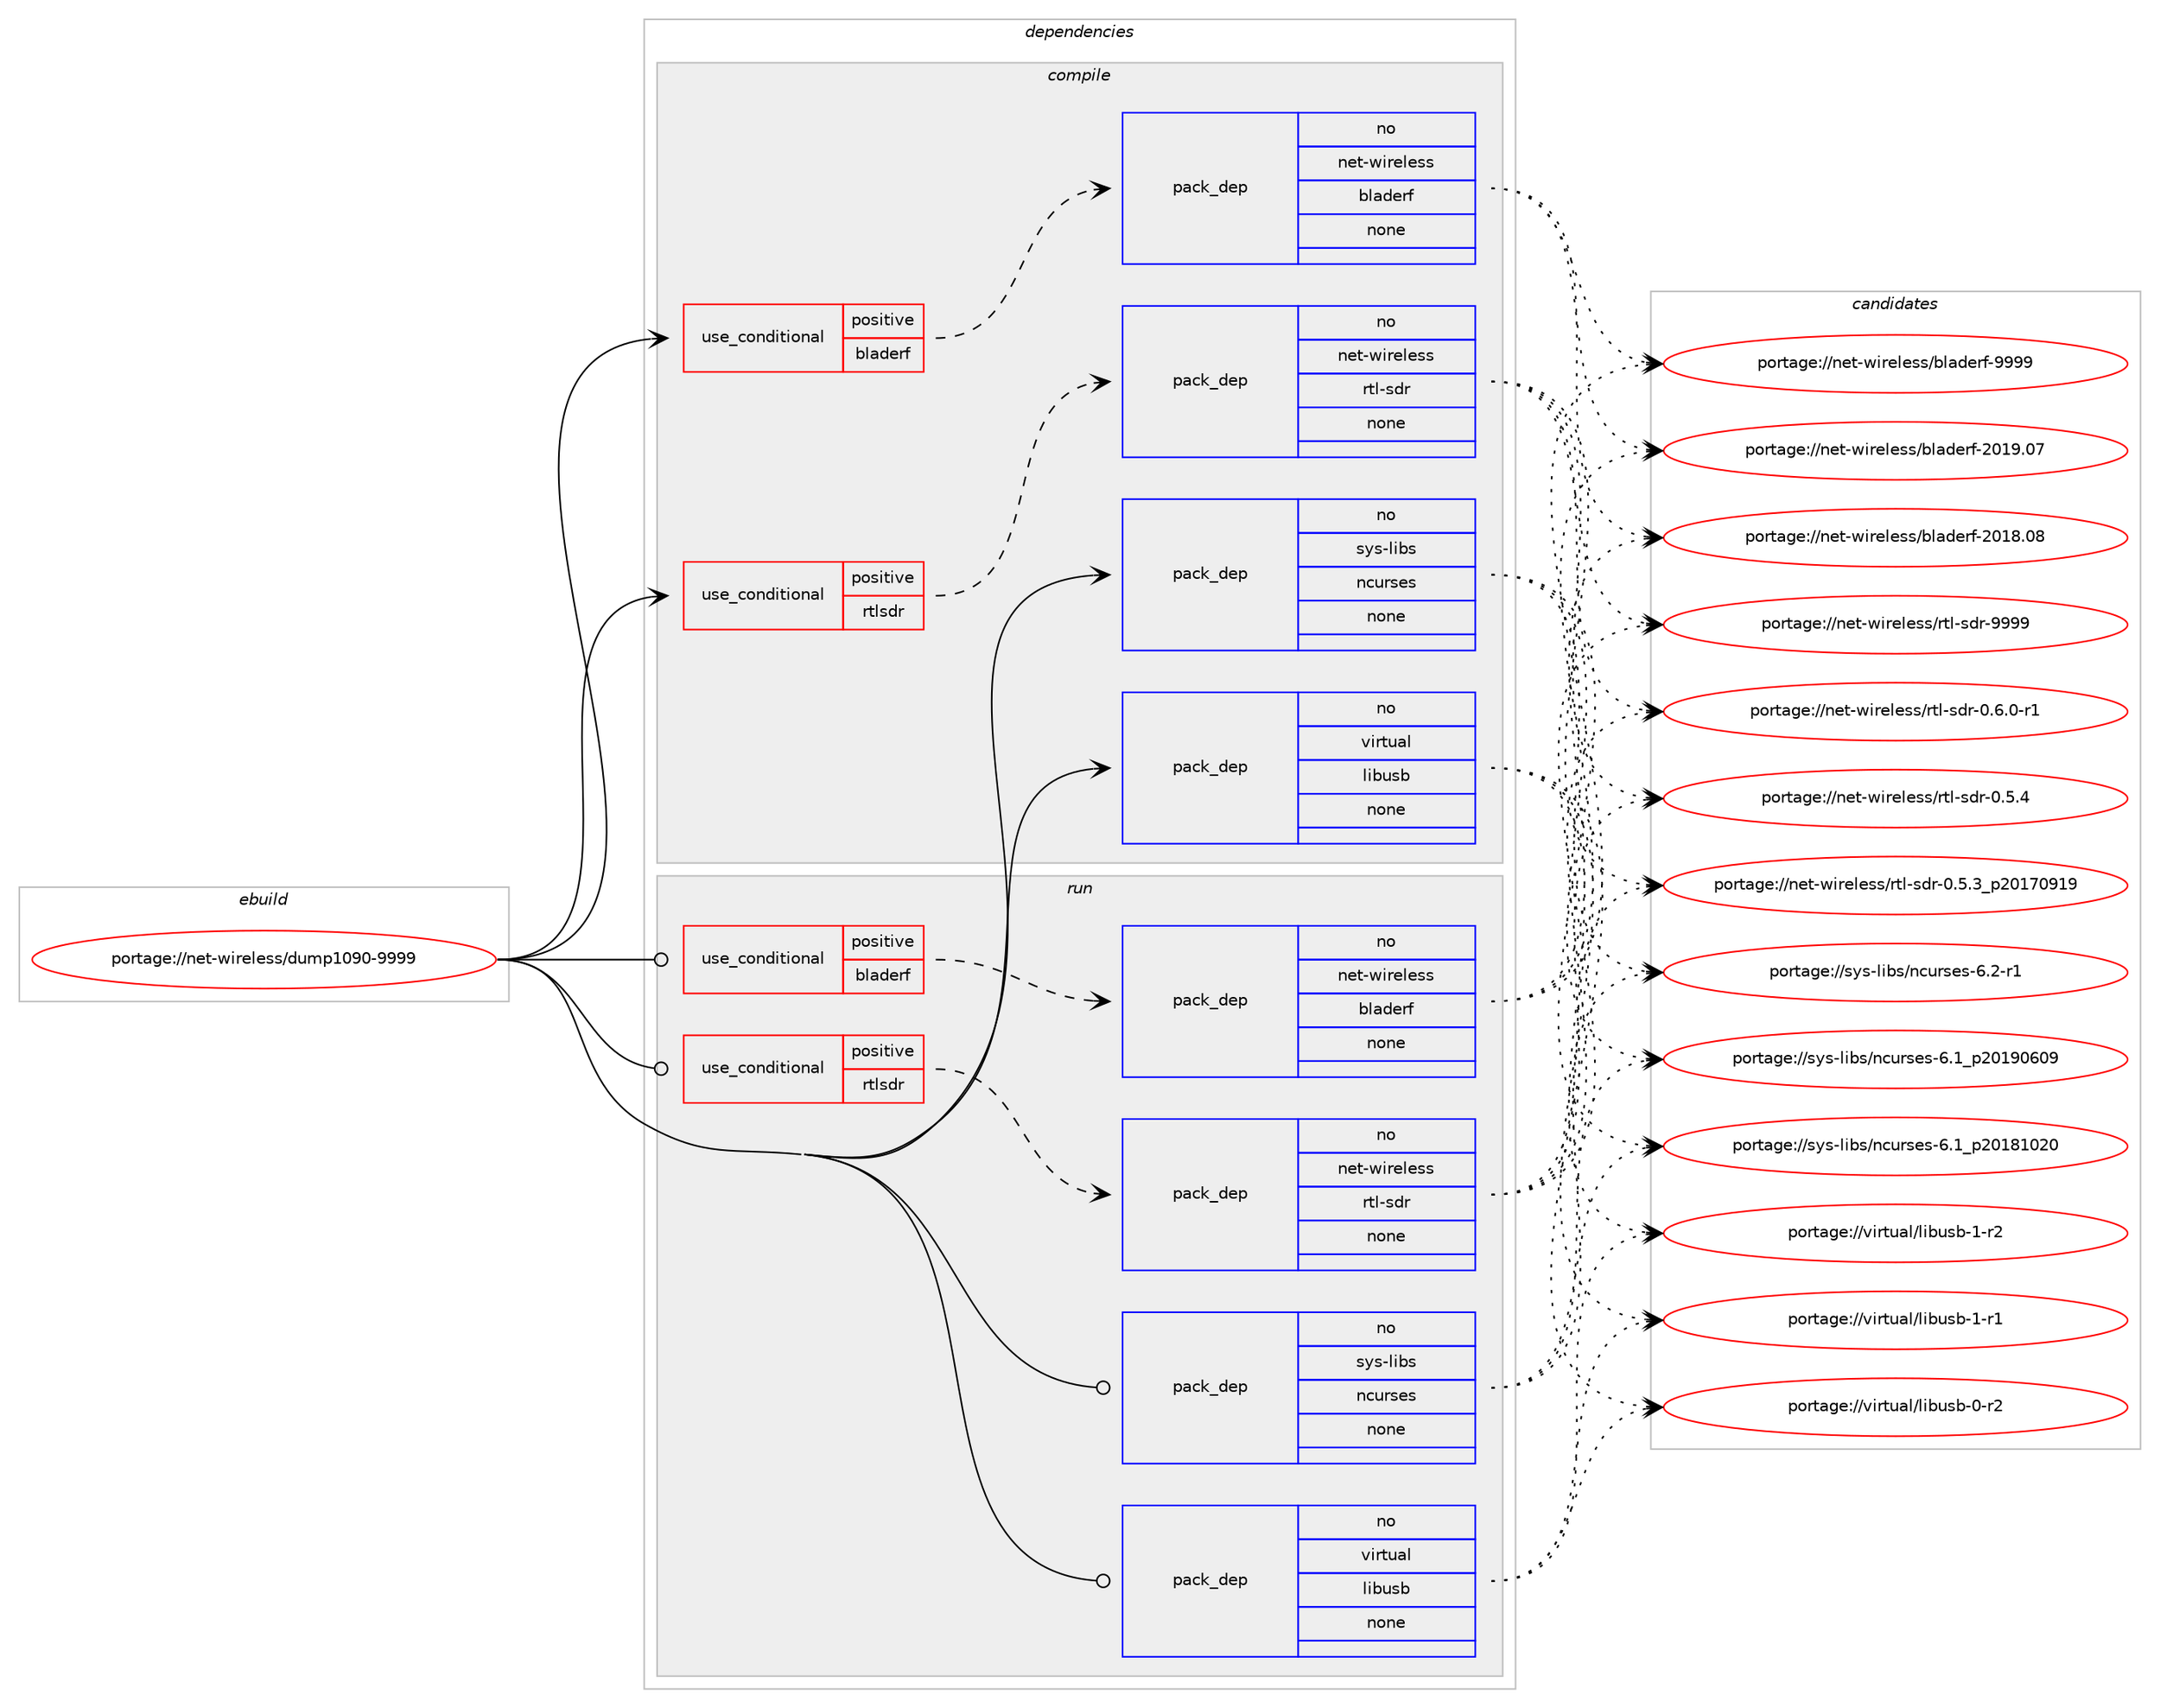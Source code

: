 digraph prolog {

# *************
# Graph options
# *************

newrank=true;
concentrate=true;
compound=true;
graph [rankdir=LR,fontname=Helvetica,fontsize=10,ranksep=1.5];#, ranksep=2.5, nodesep=0.2];
edge  [arrowhead=vee];
node  [fontname=Helvetica,fontsize=10];

# **********
# The ebuild
# **********

subgraph cluster_leftcol {
color=gray;
rank=same;
label=<<i>ebuild</i>>;
id [label="portage://net-wireless/dump1090-9999", color=red, width=4, href="../net-wireless/dump1090-9999.svg"];
}

# ****************
# The dependencies
# ****************

subgraph cluster_midcol {
color=gray;
label=<<i>dependencies</i>>;
subgraph cluster_compile {
fillcolor="#eeeeee";
style=filled;
label=<<i>compile</i>>;
subgraph cond21838 {
dependency110617 [label=<<TABLE BORDER="0" CELLBORDER="1" CELLSPACING="0" CELLPADDING="4"><TR><TD ROWSPAN="3" CELLPADDING="10">use_conditional</TD></TR><TR><TD>positive</TD></TR><TR><TD>bladerf</TD></TR></TABLE>>, shape=none, color=red];
subgraph pack86948 {
dependency110618 [label=<<TABLE BORDER="0" CELLBORDER="1" CELLSPACING="0" CELLPADDING="4" WIDTH="220"><TR><TD ROWSPAN="6" CELLPADDING="30">pack_dep</TD></TR><TR><TD WIDTH="110">no</TD></TR><TR><TD>net-wireless</TD></TR><TR><TD>bladerf</TD></TR><TR><TD>none</TD></TR><TR><TD></TD></TR></TABLE>>, shape=none, color=blue];
}
dependency110617:e -> dependency110618:w [weight=20,style="dashed",arrowhead="vee"];
}
id:e -> dependency110617:w [weight=20,style="solid",arrowhead="vee"];
subgraph cond21839 {
dependency110619 [label=<<TABLE BORDER="0" CELLBORDER="1" CELLSPACING="0" CELLPADDING="4"><TR><TD ROWSPAN="3" CELLPADDING="10">use_conditional</TD></TR><TR><TD>positive</TD></TR><TR><TD>rtlsdr</TD></TR></TABLE>>, shape=none, color=red];
subgraph pack86949 {
dependency110620 [label=<<TABLE BORDER="0" CELLBORDER="1" CELLSPACING="0" CELLPADDING="4" WIDTH="220"><TR><TD ROWSPAN="6" CELLPADDING="30">pack_dep</TD></TR><TR><TD WIDTH="110">no</TD></TR><TR><TD>net-wireless</TD></TR><TR><TD>rtl-sdr</TD></TR><TR><TD>none</TD></TR><TR><TD></TD></TR></TABLE>>, shape=none, color=blue];
}
dependency110619:e -> dependency110620:w [weight=20,style="dashed",arrowhead="vee"];
}
id:e -> dependency110619:w [weight=20,style="solid",arrowhead="vee"];
subgraph pack86950 {
dependency110621 [label=<<TABLE BORDER="0" CELLBORDER="1" CELLSPACING="0" CELLPADDING="4" WIDTH="220"><TR><TD ROWSPAN="6" CELLPADDING="30">pack_dep</TD></TR><TR><TD WIDTH="110">no</TD></TR><TR><TD>sys-libs</TD></TR><TR><TD>ncurses</TD></TR><TR><TD>none</TD></TR><TR><TD></TD></TR></TABLE>>, shape=none, color=blue];
}
id:e -> dependency110621:w [weight=20,style="solid",arrowhead="vee"];
subgraph pack86951 {
dependency110622 [label=<<TABLE BORDER="0" CELLBORDER="1" CELLSPACING="0" CELLPADDING="4" WIDTH="220"><TR><TD ROWSPAN="6" CELLPADDING="30">pack_dep</TD></TR><TR><TD WIDTH="110">no</TD></TR><TR><TD>virtual</TD></TR><TR><TD>libusb</TD></TR><TR><TD>none</TD></TR><TR><TD></TD></TR></TABLE>>, shape=none, color=blue];
}
id:e -> dependency110622:w [weight=20,style="solid",arrowhead="vee"];
}
subgraph cluster_compileandrun {
fillcolor="#eeeeee";
style=filled;
label=<<i>compile and run</i>>;
}
subgraph cluster_run {
fillcolor="#eeeeee";
style=filled;
label=<<i>run</i>>;
subgraph cond21840 {
dependency110623 [label=<<TABLE BORDER="0" CELLBORDER="1" CELLSPACING="0" CELLPADDING="4"><TR><TD ROWSPAN="3" CELLPADDING="10">use_conditional</TD></TR><TR><TD>positive</TD></TR><TR><TD>bladerf</TD></TR></TABLE>>, shape=none, color=red];
subgraph pack86952 {
dependency110624 [label=<<TABLE BORDER="0" CELLBORDER="1" CELLSPACING="0" CELLPADDING="4" WIDTH="220"><TR><TD ROWSPAN="6" CELLPADDING="30">pack_dep</TD></TR><TR><TD WIDTH="110">no</TD></TR><TR><TD>net-wireless</TD></TR><TR><TD>bladerf</TD></TR><TR><TD>none</TD></TR><TR><TD></TD></TR></TABLE>>, shape=none, color=blue];
}
dependency110623:e -> dependency110624:w [weight=20,style="dashed",arrowhead="vee"];
}
id:e -> dependency110623:w [weight=20,style="solid",arrowhead="odot"];
subgraph cond21841 {
dependency110625 [label=<<TABLE BORDER="0" CELLBORDER="1" CELLSPACING="0" CELLPADDING="4"><TR><TD ROWSPAN="3" CELLPADDING="10">use_conditional</TD></TR><TR><TD>positive</TD></TR><TR><TD>rtlsdr</TD></TR></TABLE>>, shape=none, color=red];
subgraph pack86953 {
dependency110626 [label=<<TABLE BORDER="0" CELLBORDER="1" CELLSPACING="0" CELLPADDING="4" WIDTH="220"><TR><TD ROWSPAN="6" CELLPADDING="30">pack_dep</TD></TR><TR><TD WIDTH="110">no</TD></TR><TR><TD>net-wireless</TD></TR><TR><TD>rtl-sdr</TD></TR><TR><TD>none</TD></TR><TR><TD></TD></TR></TABLE>>, shape=none, color=blue];
}
dependency110625:e -> dependency110626:w [weight=20,style="dashed",arrowhead="vee"];
}
id:e -> dependency110625:w [weight=20,style="solid",arrowhead="odot"];
subgraph pack86954 {
dependency110627 [label=<<TABLE BORDER="0" CELLBORDER="1" CELLSPACING="0" CELLPADDING="4" WIDTH="220"><TR><TD ROWSPAN="6" CELLPADDING="30">pack_dep</TD></TR><TR><TD WIDTH="110">no</TD></TR><TR><TD>sys-libs</TD></TR><TR><TD>ncurses</TD></TR><TR><TD>none</TD></TR><TR><TD></TD></TR></TABLE>>, shape=none, color=blue];
}
id:e -> dependency110627:w [weight=20,style="solid",arrowhead="odot"];
subgraph pack86955 {
dependency110628 [label=<<TABLE BORDER="0" CELLBORDER="1" CELLSPACING="0" CELLPADDING="4" WIDTH="220"><TR><TD ROWSPAN="6" CELLPADDING="30">pack_dep</TD></TR><TR><TD WIDTH="110">no</TD></TR><TR><TD>virtual</TD></TR><TR><TD>libusb</TD></TR><TR><TD>none</TD></TR><TR><TD></TD></TR></TABLE>>, shape=none, color=blue];
}
id:e -> dependency110628:w [weight=20,style="solid",arrowhead="odot"];
}
}

# **************
# The candidates
# **************

subgraph cluster_choices {
rank=same;
color=gray;
label=<<i>candidates</i>>;

subgraph choice86948 {
color=black;
nodesep=1;
choice110101116451191051141011081011151154798108971001011141024557575757 [label="portage://net-wireless/bladerf-9999", color=red, width=4,href="../net-wireless/bladerf-9999.svg"];
choice110101116451191051141011081011151154798108971001011141024550484957464855 [label="portage://net-wireless/bladerf-2019.07", color=red, width=4,href="../net-wireless/bladerf-2019.07.svg"];
choice110101116451191051141011081011151154798108971001011141024550484956464856 [label="portage://net-wireless/bladerf-2018.08", color=red, width=4,href="../net-wireless/bladerf-2018.08.svg"];
dependency110618:e -> choice110101116451191051141011081011151154798108971001011141024557575757:w [style=dotted,weight="100"];
dependency110618:e -> choice110101116451191051141011081011151154798108971001011141024550484957464855:w [style=dotted,weight="100"];
dependency110618:e -> choice110101116451191051141011081011151154798108971001011141024550484956464856:w [style=dotted,weight="100"];
}
subgraph choice86949 {
color=black;
nodesep=1;
choice1101011164511910511410110810111511547114116108451151001144557575757 [label="portage://net-wireless/rtl-sdr-9999", color=red, width=4,href="../net-wireless/rtl-sdr-9999.svg"];
choice1101011164511910511410110810111511547114116108451151001144548465446484511449 [label="portage://net-wireless/rtl-sdr-0.6.0-r1", color=red, width=4,href="../net-wireless/rtl-sdr-0.6.0-r1.svg"];
choice110101116451191051141011081011151154711411610845115100114454846534652 [label="portage://net-wireless/rtl-sdr-0.5.4", color=red, width=4,href="../net-wireless/rtl-sdr-0.5.4.svg"];
choice110101116451191051141011081011151154711411610845115100114454846534651951125048495548574957 [label="portage://net-wireless/rtl-sdr-0.5.3_p20170919", color=red, width=4,href="../net-wireless/rtl-sdr-0.5.3_p20170919.svg"];
dependency110620:e -> choice1101011164511910511410110810111511547114116108451151001144557575757:w [style=dotted,weight="100"];
dependency110620:e -> choice1101011164511910511410110810111511547114116108451151001144548465446484511449:w [style=dotted,weight="100"];
dependency110620:e -> choice110101116451191051141011081011151154711411610845115100114454846534652:w [style=dotted,weight="100"];
dependency110620:e -> choice110101116451191051141011081011151154711411610845115100114454846534651951125048495548574957:w [style=dotted,weight="100"];
}
subgraph choice86950 {
color=black;
nodesep=1;
choice11512111545108105981154711099117114115101115455446504511449 [label="portage://sys-libs/ncurses-6.2-r1", color=red, width=4,href="../sys-libs/ncurses-6.2-r1.svg"];
choice1151211154510810598115471109911711411510111545544649951125048495748544857 [label="portage://sys-libs/ncurses-6.1_p20190609", color=red, width=4,href="../sys-libs/ncurses-6.1_p20190609.svg"];
choice1151211154510810598115471109911711411510111545544649951125048495649485048 [label="portage://sys-libs/ncurses-6.1_p20181020", color=red, width=4,href="../sys-libs/ncurses-6.1_p20181020.svg"];
dependency110621:e -> choice11512111545108105981154711099117114115101115455446504511449:w [style=dotted,weight="100"];
dependency110621:e -> choice1151211154510810598115471109911711411510111545544649951125048495748544857:w [style=dotted,weight="100"];
dependency110621:e -> choice1151211154510810598115471109911711411510111545544649951125048495649485048:w [style=dotted,weight="100"];
}
subgraph choice86951 {
color=black;
nodesep=1;
choice1181051141161179710847108105981171159845494511450 [label="portage://virtual/libusb-1-r2", color=red, width=4,href="../virtual/libusb-1-r2.svg"];
choice1181051141161179710847108105981171159845494511449 [label="portage://virtual/libusb-1-r1", color=red, width=4,href="../virtual/libusb-1-r1.svg"];
choice1181051141161179710847108105981171159845484511450 [label="portage://virtual/libusb-0-r2", color=red, width=4,href="../virtual/libusb-0-r2.svg"];
dependency110622:e -> choice1181051141161179710847108105981171159845494511450:w [style=dotted,weight="100"];
dependency110622:e -> choice1181051141161179710847108105981171159845494511449:w [style=dotted,weight="100"];
dependency110622:e -> choice1181051141161179710847108105981171159845484511450:w [style=dotted,weight="100"];
}
subgraph choice86952 {
color=black;
nodesep=1;
choice110101116451191051141011081011151154798108971001011141024557575757 [label="portage://net-wireless/bladerf-9999", color=red, width=4,href="../net-wireless/bladerf-9999.svg"];
choice110101116451191051141011081011151154798108971001011141024550484957464855 [label="portage://net-wireless/bladerf-2019.07", color=red, width=4,href="../net-wireless/bladerf-2019.07.svg"];
choice110101116451191051141011081011151154798108971001011141024550484956464856 [label="portage://net-wireless/bladerf-2018.08", color=red, width=4,href="../net-wireless/bladerf-2018.08.svg"];
dependency110624:e -> choice110101116451191051141011081011151154798108971001011141024557575757:w [style=dotted,weight="100"];
dependency110624:e -> choice110101116451191051141011081011151154798108971001011141024550484957464855:w [style=dotted,weight="100"];
dependency110624:e -> choice110101116451191051141011081011151154798108971001011141024550484956464856:w [style=dotted,weight="100"];
}
subgraph choice86953 {
color=black;
nodesep=1;
choice1101011164511910511410110810111511547114116108451151001144557575757 [label="portage://net-wireless/rtl-sdr-9999", color=red, width=4,href="../net-wireless/rtl-sdr-9999.svg"];
choice1101011164511910511410110810111511547114116108451151001144548465446484511449 [label="portage://net-wireless/rtl-sdr-0.6.0-r1", color=red, width=4,href="../net-wireless/rtl-sdr-0.6.0-r1.svg"];
choice110101116451191051141011081011151154711411610845115100114454846534652 [label="portage://net-wireless/rtl-sdr-0.5.4", color=red, width=4,href="../net-wireless/rtl-sdr-0.5.4.svg"];
choice110101116451191051141011081011151154711411610845115100114454846534651951125048495548574957 [label="portage://net-wireless/rtl-sdr-0.5.3_p20170919", color=red, width=4,href="../net-wireless/rtl-sdr-0.5.3_p20170919.svg"];
dependency110626:e -> choice1101011164511910511410110810111511547114116108451151001144557575757:w [style=dotted,weight="100"];
dependency110626:e -> choice1101011164511910511410110810111511547114116108451151001144548465446484511449:w [style=dotted,weight="100"];
dependency110626:e -> choice110101116451191051141011081011151154711411610845115100114454846534652:w [style=dotted,weight="100"];
dependency110626:e -> choice110101116451191051141011081011151154711411610845115100114454846534651951125048495548574957:w [style=dotted,weight="100"];
}
subgraph choice86954 {
color=black;
nodesep=1;
choice11512111545108105981154711099117114115101115455446504511449 [label="portage://sys-libs/ncurses-6.2-r1", color=red, width=4,href="../sys-libs/ncurses-6.2-r1.svg"];
choice1151211154510810598115471109911711411510111545544649951125048495748544857 [label="portage://sys-libs/ncurses-6.1_p20190609", color=red, width=4,href="../sys-libs/ncurses-6.1_p20190609.svg"];
choice1151211154510810598115471109911711411510111545544649951125048495649485048 [label="portage://sys-libs/ncurses-6.1_p20181020", color=red, width=4,href="../sys-libs/ncurses-6.1_p20181020.svg"];
dependency110627:e -> choice11512111545108105981154711099117114115101115455446504511449:w [style=dotted,weight="100"];
dependency110627:e -> choice1151211154510810598115471109911711411510111545544649951125048495748544857:w [style=dotted,weight="100"];
dependency110627:e -> choice1151211154510810598115471109911711411510111545544649951125048495649485048:w [style=dotted,weight="100"];
}
subgraph choice86955 {
color=black;
nodesep=1;
choice1181051141161179710847108105981171159845494511450 [label="portage://virtual/libusb-1-r2", color=red, width=4,href="../virtual/libusb-1-r2.svg"];
choice1181051141161179710847108105981171159845494511449 [label="portage://virtual/libusb-1-r1", color=red, width=4,href="../virtual/libusb-1-r1.svg"];
choice1181051141161179710847108105981171159845484511450 [label="portage://virtual/libusb-0-r2", color=red, width=4,href="../virtual/libusb-0-r2.svg"];
dependency110628:e -> choice1181051141161179710847108105981171159845494511450:w [style=dotted,weight="100"];
dependency110628:e -> choice1181051141161179710847108105981171159845494511449:w [style=dotted,weight="100"];
dependency110628:e -> choice1181051141161179710847108105981171159845484511450:w [style=dotted,weight="100"];
}
}

}
